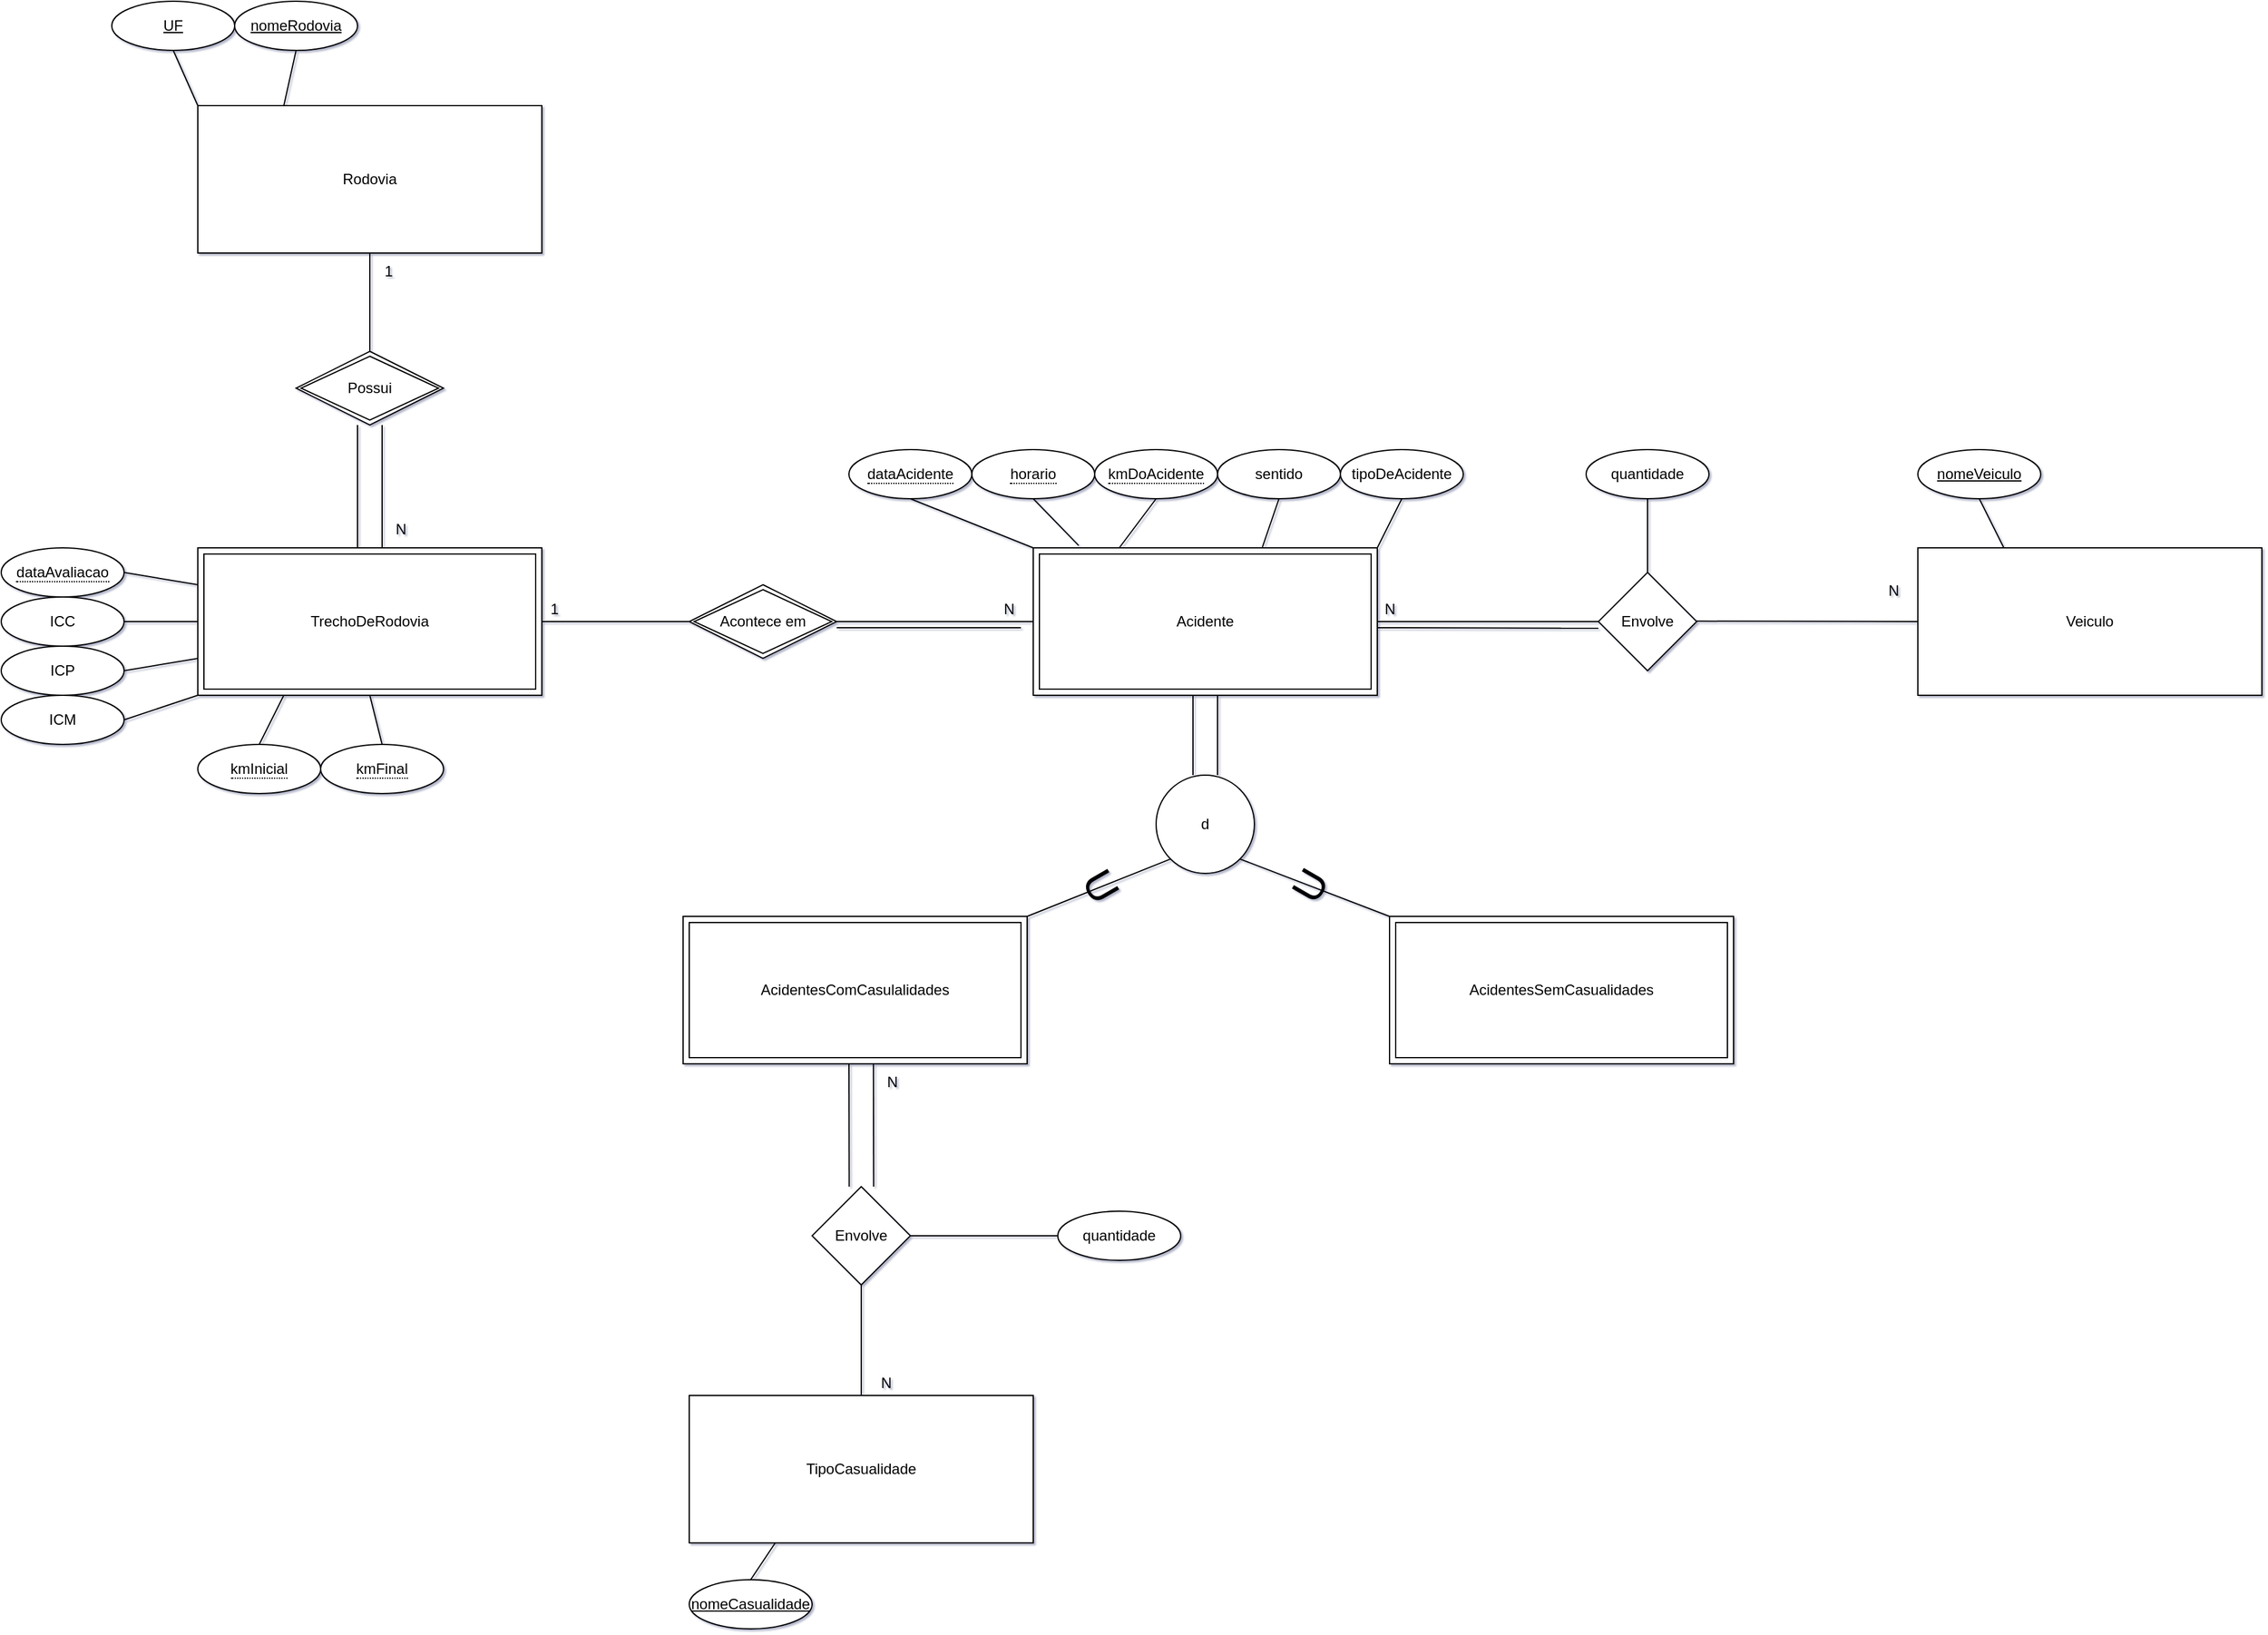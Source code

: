 <mxfile>
    <diagram id="05wwK0DA4uvUaCpv075d" name="Página-1">
        <mxGraphModel dx="1899" dy="1808" grid="1" gridSize="10" guides="1" tooltips="1" connect="1" arrows="1" fold="1" page="1" pageScale="1" pageWidth="827" pageHeight="1169" math="0" shadow="1">
            <root>
                <mxCell id="0"/>
                <mxCell id="1" parent="0"/>
                <mxCell id="bCgAjxny2w4EDlHhrZeU-2" value="U" style="text;html=1;align=center;verticalAlign=middle;resizable=0;points=[];autosize=1;strokeColor=none;fillColor=none;rotation=60;fontSize=34;" parent="1" vertex="1">
                    <mxGeometry x="350" y="650" width="50" height="50" as="geometry"/>
                </mxCell>
                <mxCell id="BrEinjW-ukixKmcARMXC-33" value="" style="edgeStyle=none;rounded=0;orthogonalLoop=1;jettySize=auto;html=1;endArrow=none;endFill=0;" parent="1" target="BrEinjW-ukixKmcARMXC-32" edge="1">
                    <mxGeometry relative="1" as="geometry">
                        <mxPoint x="600" y="460" as="sourcePoint"/>
                        <Array as="points">
                            <mxPoint x="670" y="460"/>
                        </Array>
                    </mxGeometry>
                </mxCell>
                <mxCell id="BrEinjW-ukixKmcARMXC-42" style="edgeStyle=none;rounded=0;orthogonalLoop=1;jettySize=auto;html=1;exitX=0.5;exitY=1;exitDx=0;exitDy=0;entryX=0;entryY=0;entryDx=0;entryDy=0;endArrow=none;endFill=0;" parent="1" source="SA3dniYWFba7JF4ocvw1-4" edge="1">
                    <mxGeometry relative="1" as="geometry">
                        <mxPoint x="320.0" y="400" as="targetPoint"/>
                        <mxPoint x="190" y="360" as="sourcePoint"/>
                    </mxGeometry>
                </mxCell>
                <mxCell id="BrEinjW-ukixKmcARMXC-43" style="edgeStyle=none;rounded=0;orthogonalLoop=1;jettySize=auto;html=1;exitX=0.5;exitY=1;exitDx=0;exitDy=0;entryX=0.132;entryY=-0.016;entryDx=0;entryDy=0;entryPerimeter=0;endArrow=none;endFill=0;" parent="1" source="SA3dniYWFba7JF4ocvw1-5" edge="1">
                    <mxGeometry relative="1" as="geometry">
                        <mxPoint x="356.96" y="398.08" as="targetPoint"/>
                        <mxPoint x="290" y="360" as="sourcePoint"/>
                    </mxGeometry>
                </mxCell>
                <mxCell id="BrEinjW-ukixKmcARMXC-44" style="edgeStyle=none;rounded=0;orthogonalLoop=1;jettySize=auto;html=1;exitX=0.5;exitY=1;exitDx=0;exitDy=0;entryX=0.25;entryY=0;entryDx=0;entryDy=0;endArrow=none;endFill=0;" parent="1" source="SA3dniYWFba7JF4ocvw1-6" edge="1">
                    <mxGeometry relative="1" as="geometry">
                        <mxPoint x="390" y="400" as="targetPoint"/>
                        <mxPoint x="390" y="360" as="sourcePoint"/>
                    </mxGeometry>
                </mxCell>
                <mxCell id="BrEinjW-ukixKmcARMXC-26" style="edgeStyle=none;rounded=0;orthogonalLoop=1;jettySize=auto;html=1;exitX=0;exitY=1;exitDx=0;exitDy=0;entryX=1;entryY=0;entryDx=0;entryDy=0;endArrow=none;endFill=0;" parent="1" source="BrEinjW-ukixKmcARMXC-22" target="SA3dniYWFba7JF4ocvw1-11" edge="1">
                    <mxGeometry relative="1" as="geometry">
                        <mxPoint x="320" y="700" as="targetPoint"/>
                    </mxGeometry>
                </mxCell>
                <mxCell id="BrEinjW-ukixKmcARMXC-27" style="edgeStyle=none;rounded=0;orthogonalLoop=1;jettySize=auto;html=1;exitX=1;exitY=1;exitDx=0;exitDy=0;entryX=0;entryY=0;entryDx=0;entryDy=0;endArrow=none;endFill=0;" parent="1" source="BrEinjW-ukixKmcARMXC-22" target="SA3dniYWFba7JF4ocvw1-10" edge="1">
                    <mxGeometry relative="1" as="geometry">
                        <mxPoint x="600" y="700" as="targetPoint"/>
                    </mxGeometry>
                </mxCell>
                <mxCell id="BrEinjW-ukixKmcARMXC-22" value="d" style="ellipse;whiteSpace=wrap;html=1;aspect=fixed;" parent="1" vertex="1">
                    <mxGeometry x="420" y="585" width="80" height="80" as="geometry"/>
                </mxCell>
                <mxCell id="BrEinjW-ukixKmcARMXC-24" style="edgeStyle=none;rounded=0;orthogonalLoop=1;jettySize=auto;html=1;exitX=0.5;exitY=0;exitDx=0;exitDy=0;entryX=0.5;entryY=1;entryDx=0;entryDy=0;endArrow=none;endFill=0;" parent="1" edge="1">
                    <mxGeometry relative="1" as="geometry">
                        <mxPoint x="470" y="585" as="sourcePoint"/>
                        <mxPoint x="470" y="520" as="targetPoint"/>
                    </mxGeometry>
                </mxCell>
                <mxCell id="BrEinjW-ukixKmcARMXC-25" style="edgeStyle=none;rounded=0;orthogonalLoop=1;jettySize=auto;html=1;exitX=0.5;exitY=0;exitDx=0;exitDy=0;entryX=0.5;entryY=1;entryDx=0;entryDy=0;endArrow=none;endFill=0;" parent="1" edge="1">
                    <mxGeometry relative="1" as="geometry">
                        <mxPoint x="450" y="585" as="sourcePoint"/>
                        <mxPoint x="450" y="520" as="targetPoint"/>
                    </mxGeometry>
                </mxCell>
                <mxCell id="BrEinjW-ukixKmcARMXC-46" style="edgeStyle=none;rounded=0;orthogonalLoop=1;jettySize=auto;html=1;exitX=0.5;exitY=1;exitDx=0;exitDy=0;entryX=0.666;entryY=-0.004;entryDx=0;entryDy=0;entryPerimeter=0;endArrow=none;endFill=0;" parent="1" source="3" edge="1">
                    <mxGeometry relative="1" as="geometry">
                        <mxPoint x="506.48" y="399.52" as="targetPoint"/>
                        <mxPoint x="520" y="360.0" as="sourcePoint"/>
                    </mxGeometry>
                </mxCell>
                <mxCell id="BrEinjW-ukixKmcARMXC-47" style="edgeStyle=none;rounded=0;orthogonalLoop=1;jettySize=auto;html=1;exitX=0.5;exitY=1;exitDx=0;exitDy=0;entryX=1;entryY=0;entryDx=0;entryDy=0;endArrow=none;endFill=0;" parent="1" source="4" edge="1">
                    <mxGeometry relative="1" as="geometry">
                        <mxPoint x="600" y="400" as="targetPoint"/>
                        <mxPoint x="620" y="360.0" as="sourcePoint"/>
                    </mxGeometry>
                </mxCell>
                <mxCell id="BrEinjW-ukixKmcARMXC-31" value="Veiculo" style="whiteSpace=wrap;html=1;align=center;" parent="1" vertex="1">
                    <mxGeometry x="1040" y="400" width="280" height="120" as="geometry"/>
                </mxCell>
                <mxCell id="BrEinjW-ukixKmcARMXC-32" value="Envolve" style="rhombus;whiteSpace=wrap;html=1;" parent="1" vertex="1">
                    <mxGeometry x="780" y="420" width="80" height="80" as="geometry"/>
                </mxCell>
                <mxCell id="BrEinjW-ukixKmcARMXC-34" value="" style="edgeStyle=none;rounded=0;orthogonalLoop=1;jettySize=auto;html=1;endArrow=none;endFill=0;" parent="1" edge="1">
                    <mxGeometry relative="1" as="geometry">
                        <mxPoint x="600" y="465.0" as="sourcePoint"/>
                        <mxPoint x="780" y="465.42" as="targetPoint"/>
                    </mxGeometry>
                </mxCell>
                <mxCell id="BrEinjW-ukixKmcARMXC-48" style="edgeStyle=none;rounded=0;orthogonalLoop=1;jettySize=auto;html=1;exitX=0.5;exitY=1;exitDx=0;exitDy=0;entryX=0.25;entryY=0;entryDx=0;entryDy=0;endArrow=none;endFill=0;" parent="1" source="BrEinjW-ukixKmcARMXC-35" target="BrEinjW-ukixKmcARMXC-31" edge="1">
                    <mxGeometry relative="1" as="geometry"/>
                </mxCell>
                <mxCell id="BrEinjW-ukixKmcARMXC-35" value="nomeVeiculo" style="ellipse;whiteSpace=wrap;html=1;align=center;fontStyle=4;" parent="1" vertex="1">
                    <mxGeometry x="1040" y="320" width="100" height="40" as="geometry"/>
                </mxCell>
                <mxCell id="BrEinjW-ukixKmcARMXC-49" style="edgeStyle=none;rounded=0;orthogonalLoop=1;jettySize=auto;html=1;exitX=0.5;exitY=1;exitDx=0;exitDy=0;entryX=0.5;entryY=0;entryDx=0;entryDy=0;endArrow=none;endFill=0;" parent="1" source="BrEinjW-ukixKmcARMXC-38" target="BrEinjW-ukixKmcARMXC-32" edge="1">
                    <mxGeometry relative="1" as="geometry"/>
                </mxCell>
                <mxCell id="BrEinjW-ukixKmcARMXC-38" value="quantidade" style="ellipse;whiteSpace=wrap;html=1;align=center;" parent="1" vertex="1">
                    <mxGeometry x="770" y="320" width="100" height="40" as="geometry"/>
                </mxCell>
                <mxCell id="BrEinjW-ukixKmcARMXC-39" value="N" style="text;html=1;align=center;verticalAlign=middle;resizable=0;points=[];autosize=1;strokeColor=none;fillColor=none;" parent="1" vertex="1">
                    <mxGeometry x="1005" y="420" width="30" height="30" as="geometry"/>
                </mxCell>
                <mxCell id="BrEinjW-ukixKmcARMXC-40" value="N" style="text;html=1;align=center;verticalAlign=middle;resizable=0;points=[];autosize=1;strokeColor=none;fillColor=none;" parent="1" vertex="1">
                    <mxGeometry x="595" y="435" width="30" height="30" as="geometry"/>
                </mxCell>
                <mxCell id="BrEinjW-ukixKmcARMXC-41" value="" style="edgeStyle=none;rounded=0;orthogonalLoop=1;jettySize=auto;html=1;endArrow=none;endFill=0;entryX=0;entryY=0.5;entryDx=0;entryDy=0;" parent="1" target="BrEinjW-ukixKmcARMXC-31" edge="1">
                    <mxGeometry relative="1" as="geometry">
                        <mxPoint x="860" y="459.66" as="sourcePoint"/>
                        <mxPoint x="990" y="460" as="targetPoint"/>
                    </mxGeometry>
                </mxCell>
                <mxCell id="BrEinjW-ukixKmcARMXC-55" value="" style="edgeStyle=none;rounded=0;orthogonalLoop=1;jettySize=auto;html=1;endArrow=none;endFill=0;entryX=0.5;entryY=0;entryDx=0;entryDy=0;" parent="1" source="BrEinjW-ukixKmcARMXC-50" target="BrEinjW-ukixKmcARMXC-57" edge="1">
                    <mxGeometry relative="1" as="geometry">
                        <mxPoint x="180" y="1070" as="targetPoint"/>
                    </mxGeometry>
                </mxCell>
                <mxCell id="SA3dniYWFba7JF4ocvw1-2" style="rounded=0;orthogonalLoop=1;jettySize=auto;html=1;exitX=1;exitY=0.5;exitDx=0;exitDy=0;entryX=0;entryY=0.5;entryDx=0;entryDy=0;endArrow=none;endFill=0;" parent="1" source="BrEinjW-ukixKmcARMXC-50" target="SA3dniYWFba7JF4ocvw1-1" edge="1">
                    <mxGeometry relative="1" as="geometry"/>
                </mxCell>
                <mxCell id="BrEinjW-ukixKmcARMXC-50" value="Envolve" style="rhombus;whiteSpace=wrap;html=1;" parent="1" vertex="1">
                    <mxGeometry x="140" y="920" width="80" height="80" as="geometry"/>
                </mxCell>
                <mxCell id="BrEinjW-ukixKmcARMXC-57" value="TipoCasualidade" style="whiteSpace=wrap;html=1;align=center;" parent="1" vertex="1">
                    <mxGeometry x="40" y="1090" width="280" height="120" as="geometry"/>
                </mxCell>
                <mxCell id="BrEinjW-ukixKmcARMXC-58" value="" style="edgeStyle=none;rounded=0;orthogonalLoop=1;jettySize=auto;html=1;endArrow=none;endFill=0;" parent="1" edge="1">
                    <mxGeometry relative="1" as="geometry">
                        <mxPoint x="189.9" y="820" as="sourcePoint"/>
                        <mxPoint x="190.1" y="920" as="targetPoint"/>
                    </mxGeometry>
                </mxCell>
                <mxCell id="BrEinjW-ukixKmcARMXC-59" value="" style="edgeStyle=none;rounded=0;orthogonalLoop=1;jettySize=auto;html=1;endArrow=none;endFill=0;" parent="1" edge="1">
                    <mxGeometry relative="1" as="geometry">
                        <mxPoint x="170.0" y="820" as="sourcePoint"/>
                        <mxPoint x="170.2" y="920" as="targetPoint"/>
                    </mxGeometry>
                </mxCell>
                <mxCell id="BrEinjW-ukixKmcARMXC-62" style="edgeStyle=none;rounded=0;orthogonalLoop=1;jettySize=auto;html=1;exitX=0.5;exitY=0;exitDx=0;exitDy=0;entryX=0.25;entryY=1;entryDx=0;entryDy=0;endArrow=none;endFill=0;" parent="1" source="BrEinjW-ukixKmcARMXC-60" target="BrEinjW-ukixKmcARMXC-57" edge="1">
                    <mxGeometry relative="1" as="geometry"/>
                </mxCell>
                <mxCell id="BrEinjW-ukixKmcARMXC-60" value="nomeCasualidade" style="ellipse;whiteSpace=wrap;html=1;align=center;fontStyle=4;" parent="1" vertex="1">
                    <mxGeometry x="40" y="1240" width="100" height="40" as="geometry"/>
                </mxCell>
                <mxCell id="BrEinjW-ukixKmcARMXC-65" value="Acidente" style="shape=ext;margin=3;double=1;whiteSpace=wrap;html=1;align=center;" parent="1" vertex="1">
                    <mxGeometry x="320" y="400" width="280" height="120" as="geometry"/>
                </mxCell>
                <mxCell id="BrEinjW-ukixKmcARMXC-73" value="" style="edgeStyle=none;rounded=0;orthogonalLoop=1;jettySize=auto;html=1;endArrow=none;endFill=0;entryX=0.5;entryY=0;entryDx=0;entryDy=0;" parent="1" source="BrEinjW-ukixKmcARMXC-66" target="BrEinjW-ukixKmcARMXC-79" edge="1">
                    <mxGeometry relative="1" as="geometry">
                        <mxPoint x="-220" y="230" as="targetPoint"/>
                    </mxGeometry>
                </mxCell>
                <mxCell id="BrEinjW-ukixKmcARMXC-66" value="Rodovia" style="whiteSpace=wrap;html=1;align=center;" parent="1" vertex="1">
                    <mxGeometry x="-360" y="40" width="280" height="120" as="geometry"/>
                </mxCell>
                <mxCell id="BrEinjW-ukixKmcARMXC-70" style="edgeStyle=none;rounded=0;orthogonalLoop=1;jettySize=auto;html=1;exitX=0.5;exitY=1;exitDx=0;exitDy=0;entryX=0;entryY=0;entryDx=0;entryDy=0;endArrow=none;endFill=0;" parent="1" source="BrEinjW-ukixKmcARMXC-67" target="BrEinjW-ukixKmcARMXC-66" edge="1">
                    <mxGeometry relative="1" as="geometry"/>
                </mxCell>
                <mxCell id="BrEinjW-ukixKmcARMXC-67" value="UF" style="ellipse;whiteSpace=wrap;html=1;align=center;fontStyle=4;" parent="1" vertex="1">
                    <mxGeometry x="-430" y="-45" width="100" height="40" as="geometry"/>
                </mxCell>
                <mxCell id="BrEinjW-ukixKmcARMXC-71" style="edgeStyle=none;rounded=0;orthogonalLoop=1;jettySize=auto;html=1;exitX=0.5;exitY=1;exitDx=0;exitDy=0;entryX=0.25;entryY=0;entryDx=0;entryDy=0;endArrow=none;endFill=0;" parent="1" source="BrEinjW-ukixKmcARMXC-68" target="BrEinjW-ukixKmcARMXC-66" edge="1">
                    <mxGeometry relative="1" as="geometry"/>
                </mxCell>
                <mxCell id="BrEinjW-ukixKmcARMXC-68" value="nomeRodovia" style="ellipse;whiteSpace=wrap;html=1;align=center;fontStyle=4;" parent="1" vertex="1">
                    <mxGeometry x="-330" y="-45" width="100" height="40" as="geometry"/>
                </mxCell>
                <mxCell id="BrEinjW-ukixKmcARMXC-77" value="TrechoDeRodovia" style="shape=ext;margin=3;double=1;whiteSpace=wrap;html=1;align=center;" parent="1" vertex="1">
                    <mxGeometry x="-360" y="400" width="280" height="120" as="geometry"/>
                </mxCell>
                <mxCell id="BrEinjW-ukixKmcARMXC-79" value="Possui" style="shape=rhombus;double=1;perimeter=rhombusPerimeter;whiteSpace=wrap;html=1;align=center;" parent="1" vertex="1">
                    <mxGeometry x="-280" y="240" width="120" height="60" as="geometry"/>
                </mxCell>
                <mxCell id="BrEinjW-ukixKmcARMXC-80" value="" style="edgeStyle=none;rounded=0;orthogonalLoop=1;jettySize=auto;html=1;endArrow=none;endFill=0;exitX=0.5;exitY=1;exitDx=0;exitDy=0;entryX=0.5;entryY=0;entryDx=0;entryDy=0;" parent="1" edge="1">
                    <mxGeometry relative="1" as="geometry">
                        <mxPoint x="-210" y="300.0" as="sourcePoint"/>
                        <mxPoint x="-210" y="400.0" as="targetPoint"/>
                    </mxGeometry>
                </mxCell>
                <mxCell id="BrEinjW-ukixKmcARMXC-81" value="" style="edgeStyle=none;rounded=0;orthogonalLoop=1;jettySize=auto;html=1;endArrow=none;endFill=0;exitX=0.5;exitY=1;exitDx=0;exitDy=0;entryX=0.5;entryY=0;entryDx=0;entryDy=0;" parent="1" edge="1">
                    <mxGeometry relative="1" as="geometry">
                        <mxPoint x="-230" y="300.0" as="sourcePoint"/>
                        <mxPoint x="-230" y="400.0" as="targetPoint"/>
                    </mxGeometry>
                </mxCell>
                <mxCell id="BrEinjW-ukixKmcARMXC-82" value="N" style="text;html=1;align=center;verticalAlign=middle;resizable=0;points=[];autosize=1;strokeColor=none;fillColor=none;" parent="1" vertex="1">
                    <mxGeometry x="-210" y="370" width="30" height="30" as="geometry"/>
                </mxCell>
                <mxCell id="BrEinjW-ukixKmcARMXC-83" value="1" style="text;html=1;align=center;verticalAlign=middle;resizable=0;points=[];autosize=1;strokeColor=none;fillColor=none;" parent="1" vertex="1">
                    <mxGeometry x="-220" y="160" width="30" height="30" as="geometry"/>
                </mxCell>
                <mxCell id="BrEinjW-ukixKmcARMXC-86" style="edgeStyle=none;rounded=0;orthogonalLoop=1;jettySize=auto;html=1;exitX=0;exitY=0.5;exitDx=0;exitDy=0;entryX=1;entryY=0.5;entryDx=0;entryDy=0;endArrow=none;endFill=0;" parent="1" source="BrEinjW-ukixKmcARMXC-85" target="BrEinjW-ukixKmcARMXC-77" edge="1">
                    <mxGeometry relative="1" as="geometry"/>
                </mxCell>
                <mxCell id="BrEinjW-ukixKmcARMXC-87" style="edgeStyle=none;rounded=0;orthogonalLoop=1;jettySize=auto;html=1;exitX=1;exitY=0.5;exitDx=0;exitDy=0;entryX=0;entryY=0.5;entryDx=0;entryDy=0;endArrow=none;endFill=0;" parent="1" source="BrEinjW-ukixKmcARMXC-85" target="BrEinjW-ukixKmcARMXC-65" edge="1">
                    <mxGeometry relative="1" as="geometry"/>
                </mxCell>
                <mxCell id="BrEinjW-ukixKmcARMXC-85" value="Acontece em" style="shape=rhombus;double=1;perimeter=rhombusPerimeter;whiteSpace=wrap;html=1;align=center;" parent="1" vertex="1">
                    <mxGeometry x="40" y="430" width="120" height="60" as="geometry"/>
                </mxCell>
                <mxCell id="BrEinjW-ukixKmcARMXC-88" style="edgeStyle=none;rounded=0;orthogonalLoop=1;jettySize=auto;html=1;entryX=1;entryY=0.5;entryDx=0;entryDy=0;endArrow=none;endFill=0;" parent="1" edge="1">
                    <mxGeometry relative="1" as="geometry">
                        <mxPoint x="310" y="465" as="sourcePoint"/>
                        <mxPoint x="160" y="465.0" as="targetPoint"/>
                    </mxGeometry>
                </mxCell>
                <mxCell id="BrEinjW-ukixKmcARMXC-90" value="N" style="text;html=1;align=center;verticalAlign=middle;resizable=0;points=[];autosize=1;strokeColor=none;fillColor=none;" parent="1" vertex="1">
                    <mxGeometry x="285" y="435" width="30" height="30" as="geometry"/>
                </mxCell>
                <mxCell id="BrEinjW-ukixKmcARMXC-91" value="1" style="text;html=1;align=center;verticalAlign=middle;resizable=0;points=[];autosize=1;strokeColor=none;fillColor=none;" parent="1" vertex="1">
                    <mxGeometry x="-85" y="435" width="30" height="30" as="geometry"/>
                </mxCell>
                <mxCell id="BrEinjW-ukixKmcARMXC-94" style="edgeStyle=none;rounded=0;orthogonalLoop=1;jettySize=auto;html=1;exitX=0.5;exitY=0;exitDx=0;exitDy=0;entryX=0.25;entryY=1;entryDx=0;entryDy=0;endArrow=none;endFill=0;" parent="1" source="BrEinjW-ukixKmcARMXC-92" target="BrEinjW-ukixKmcARMXC-77" edge="1">
                    <mxGeometry relative="1" as="geometry"/>
                </mxCell>
                <mxCell id="BrEinjW-ukixKmcARMXC-92" value="&lt;span style=&quot;border-bottom: 1px dotted&quot;&gt;kmInicial&lt;/span&gt;" style="ellipse;whiteSpace=wrap;html=1;align=center;" parent="1" vertex="1">
                    <mxGeometry x="-360" y="560" width="100" height="40" as="geometry"/>
                </mxCell>
                <mxCell id="BrEinjW-ukixKmcARMXC-95" style="edgeStyle=none;rounded=0;orthogonalLoop=1;jettySize=auto;html=1;exitX=0.5;exitY=0;exitDx=0;exitDy=0;entryX=0.5;entryY=1;entryDx=0;entryDy=0;endArrow=none;endFill=0;" parent="1" source="BrEinjW-ukixKmcARMXC-93" target="BrEinjW-ukixKmcARMXC-77" edge="1">
                    <mxGeometry relative="1" as="geometry"/>
                </mxCell>
                <mxCell id="BrEinjW-ukixKmcARMXC-93" value="&lt;span style=&quot;border-bottom: 1px dotted&quot;&gt;kmFinal&lt;/span&gt;" style="ellipse;whiteSpace=wrap;html=1;align=center;" parent="1" vertex="1">
                    <mxGeometry x="-260" y="560" width="100" height="40" as="geometry"/>
                </mxCell>
                <mxCell id="BrEinjW-ukixKmcARMXC-102" style="edgeStyle=none;rounded=0;orthogonalLoop=1;jettySize=auto;html=1;exitX=1;exitY=0.5;exitDx=0;exitDy=0;entryX=0;entryY=0.25;entryDx=0;entryDy=0;endArrow=none;endFill=0;" parent="1" source="5" target="BrEinjW-ukixKmcARMXC-77" edge="1">
                    <mxGeometry relative="1" as="geometry">
                        <mxPoint x="-420" y="420" as="sourcePoint"/>
                    </mxGeometry>
                </mxCell>
                <mxCell id="BrEinjW-ukixKmcARMXC-103" style="edgeStyle=none;rounded=0;orthogonalLoop=1;jettySize=auto;html=1;exitX=1;exitY=0.5;exitDx=0;exitDy=0;entryX=0;entryY=0.5;entryDx=0;entryDy=0;endArrow=none;endFill=0;" parent="1" source="BrEinjW-ukixKmcARMXC-99" target="BrEinjW-ukixKmcARMXC-77" edge="1">
                    <mxGeometry relative="1" as="geometry"/>
                </mxCell>
                <mxCell id="BrEinjW-ukixKmcARMXC-99" value="ICC" style="ellipse;whiteSpace=wrap;html=1;align=center;" parent="1" vertex="1">
                    <mxGeometry x="-520" y="440" width="100" height="40" as="geometry"/>
                </mxCell>
                <mxCell id="BrEinjW-ukixKmcARMXC-104" style="edgeStyle=none;rounded=0;orthogonalLoop=1;jettySize=auto;html=1;exitX=1;exitY=0.5;exitDx=0;exitDy=0;entryX=0;entryY=0.75;entryDx=0;entryDy=0;endArrow=none;endFill=0;" parent="1" source="BrEinjW-ukixKmcARMXC-100" target="BrEinjW-ukixKmcARMXC-77" edge="1">
                    <mxGeometry relative="1" as="geometry"/>
                </mxCell>
                <mxCell id="BrEinjW-ukixKmcARMXC-100" value="ICP" style="ellipse;whiteSpace=wrap;html=1;align=center;" parent="1" vertex="1">
                    <mxGeometry x="-520" y="480" width="100" height="40" as="geometry"/>
                </mxCell>
                <mxCell id="BrEinjW-ukixKmcARMXC-105" style="edgeStyle=none;rounded=0;orthogonalLoop=1;jettySize=auto;html=1;exitX=1;exitY=0.5;exitDx=0;exitDy=0;entryX=0;entryY=1;entryDx=0;entryDy=0;endArrow=none;endFill=0;" parent="1" source="BrEinjW-ukixKmcARMXC-101" target="BrEinjW-ukixKmcARMXC-77" edge="1">
                    <mxGeometry relative="1" as="geometry"/>
                </mxCell>
                <mxCell id="BrEinjW-ukixKmcARMXC-101" value="ICM" style="ellipse;whiteSpace=wrap;html=1;align=center;" parent="1" vertex="1">
                    <mxGeometry x="-520" y="520" width="100" height="40" as="geometry"/>
                </mxCell>
                <mxCell id="BrEinjW-ukixKmcARMXC-106" value="N" style="text;html=1;align=center;verticalAlign=middle;resizable=0;points=[];autosize=1;strokeColor=none;fillColor=none;" parent="1" vertex="1">
                    <mxGeometry x="185" y="1065" width="30" height="30" as="geometry"/>
                </mxCell>
                <mxCell id="BrEinjW-ukixKmcARMXC-107" value="N" style="text;html=1;align=center;verticalAlign=middle;resizable=0;points=[];autosize=1;strokeColor=none;fillColor=none;" parent="1" vertex="1">
                    <mxGeometry x="190" y="820" width="30" height="30" as="geometry"/>
                </mxCell>
                <mxCell id="SA3dniYWFba7JF4ocvw1-1" value="quantidade" style="ellipse;whiteSpace=wrap;html=1;align=center;" parent="1" vertex="1">
                    <mxGeometry x="340" y="940" width="100" height="40" as="geometry"/>
                </mxCell>
                <mxCell id="SA3dniYWFba7JF4ocvw1-4" value="&lt;span style=&quot;border-bottom: 1px dotted&quot;&gt;dataAcidente&lt;/span&gt;" style="ellipse;whiteSpace=wrap;html=1;align=center;" parent="1" vertex="1">
                    <mxGeometry x="170" y="320" width="100" height="40" as="geometry"/>
                </mxCell>
                <mxCell id="SA3dniYWFba7JF4ocvw1-5" value="&lt;span style=&quot;border-bottom: 1px dotted&quot;&gt;horario&lt;/span&gt;" style="ellipse;whiteSpace=wrap;html=1;align=center;" parent="1" vertex="1">
                    <mxGeometry x="270" y="320" width="100" height="40" as="geometry"/>
                </mxCell>
                <mxCell id="SA3dniYWFba7JF4ocvw1-6" value="&lt;span style=&quot;border-bottom: 1px dotted&quot;&gt;kmDoAcidente&lt;/span&gt;" style="ellipse;whiteSpace=wrap;html=1;align=center;" parent="1" vertex="1">
                    <mxGeometry x="370" y="320" width="100" height="40" as="geometry"/>
                </mxCell>
                <mxCell id="SA3dniYWFba7JF4ocvw1-10" value="AcidentesSemCasualidades" style="shape=ext;margin=3;double=1;whiteSpace=wrap;html=1;align=center;" parent="1" vertex="1">
                    <mxGeometry x="610" y="700" width="280" height="120" as="geometry"/>
                </mxCell>
                <mxCell id="SA3dniYWFba7JF4ocvw1-11" value="AcidentesComCasulalidades" style="shape=ext;margin=3;double=1;whiteSpace=wrap;html=1;align=center;" parent="1" vertex="1">
                    <mxGeometry x="35" y="700" width="280" height="120" as="geometry"/>
                </mxCell>
                <mxCell id="SA3dniYWFba7JF4ocvw1-12" value="U" style="text;html=1;align=center;verticalAlign=middle;resizable=0;points=[];autosize=1;strokeColor=none;fillColor=none;rotation=-60;fontSize=34;" parent="1" vertex="1">
                    <mxGeometry x="520" y="650" width="50" height="50" as="geometry"/>
                </mxCell>
                <mxCell id="3" value="sentido" style="ellipse;whiteSpace=wrap;html=1;align=center;" parent="1" vertex="1">
                    <mxGeometry x="470" y="320" width="100" height="40" as="geometry"/>
                </mxCell>
                <mxCell id="4" value="tipoDeAcidente" style="ellipse;whiteSpace=wrap;html=1;align=center;" parent="1" vertex="1">
                    <mxGeometry x="570" y="320" width="100" height="40" as="geometry"/>
                </mxCell>
                <mxCell id="5" value="&lt;span style=&quot;border-bottom: 1px dotted&quot;&gt;dataAvaliacao&lt;/span&gt;" style="ellipse;whiteSpace=wrap;html=1;align=center;" parent="1" vertex="1">
                    <mxGeometry x="-520" y="400" width="100" height="40" as="geometry"/>
                </mxCell>
            </root>
        </mxGraphModel>
    </diagram>
</mxfile>